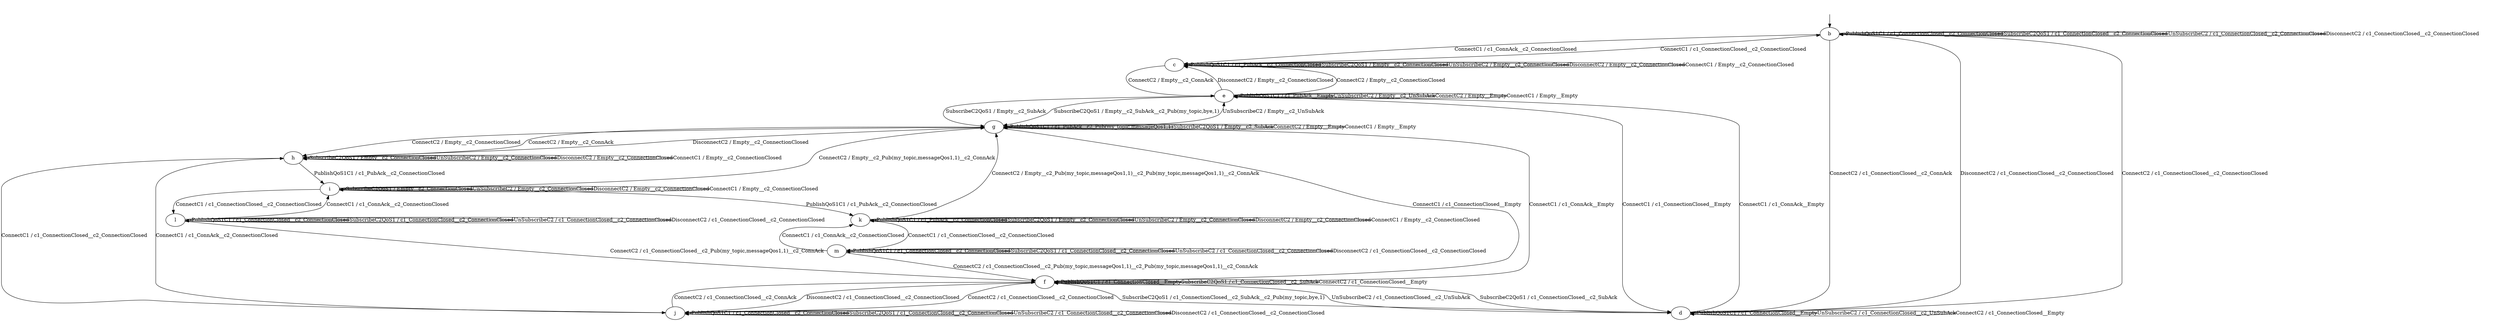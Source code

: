 digraph "" {
	graph [configurations="ActiveMQ|emqtt|hbmqtt"];
	node [label="\N"];
	__start0	[feature=True,
		label="",
		shape=none];
	b	[feature=True];
	__start0 -> b	[key=0];
	b -> b	[key=0,
		feature="ActiveMQ|emqtt|hbmqtt",
		label="PublishQoS1C1 / c1_ConnectionClosed__c2_ConnectionClosed"];
	b -> b	[key=1,
		feature="ActiveMQ|emqtt|hbmqtt",
		label="SubscribeC2QoS1 / c1_ConnectionClosed__c2_ConnectionClosed"];
	b -> b	[key=2,
		feature="ActiveMQ|emqtt|hbmqtt",
		label="UnSubscribeC2 / c1_ConnectionClosed__c2_ConnectionClosed"];
	b -> b	[key=3,
		feature="ActiveMQ|emqtt|hbmqtt",
		label="DisconnectC2 / c1_ConnectionClosed__c2_ConnectionClosed"];
	c	[feature="ActiveMQ|emqtt|hbmqtt"];
	b -> c	[key=0,
		feature="ActiveMQ|emqtt|hbmqtt",
		label="ConnectC1 / c1_ConnAck__c2_ConnectionClosed"];
	d	[feature="ActiveMQ|emqtt|hbmqtt"];
	b -> d	[key=0,
		feature="ActiveMQ|emqtt|hbmqtt",
		label="ConnectC2 / c1_ConnectionClosed__c2_ConnAck"];
	c -> b	[key=0,
		feature="ActiveMQ|emqtt",
		label="ConnectC1 / c1_ConnectionClosed__c2_ConnectionClosed"];
	c -> c	[key=0,
		feature="ActiveMQ|emqtt|hbmqtt",
		label="PublishQoS1C1 / c1_PubAck__c2_ConnectionClosed"];
	c -> c	[key=1,
		feature="ActiveMQ|emqtt|hbmqtt",
		label="SubscribeC2QoS1 / Empty__c2_ConnectionClosed"];
	c -> c	[key=2,
		feature="ActiveMQ|emqtt|hbmqtt",
		label="UnSubscribeC2 / Empty__c2_ConnectionClosed"];
	c -> c	[key=3,
		feature="ActiveMQ|emqtt|hbmqtt",
		label="DisconnectC2 / Empty__c2_ConnectionClosed"];
	c -> c	[key=4,
		feature=hbmqtt,
		label="ConnectC1 / Empty__c2_ConnectionClosed"];
	e	[feature="ActiveMQ|emqtt|hbmqtt"];
	c -> e	[key=0,
		feature="ActiveMQ|emqtt|hbmqtt",
		label="ConnectC2 / Empty__c2_ConnAck"];
	d -> b	[key=0,
		feature="ActiveMQ|emqtt|hbmqtt",
		label="DisconnectC2 / c1_ConnectionClosed__c2_ConnectionClosed"];
	d -> b	[key=1,
		feature="ActiveMQ|emqtt",
		label="ConnectC2 / c1_ConnectionClosed__c2_ConnectionClosed"];
	d -> d	[key=0,
		feature="ActiveMQ|emqtt|hbmqtt",
		label="PublishQoS1C1 / c1_ConnectionClosed__Empty"];
	d -> d	[key=1,
		feature="ActiveMQ|emqtt|hbmqtt",
		label="UnSubscribeC2 / c1_ConnectionClosed__c2_UnSubAck"];
	d -> d	[key=2,
		feature=hbmqtt,
		label="ConnectC2 / c1_ConnectionClosed__Empty"];
	d -> e	[key=0,
		feature="ActiveMQ|emqtt|hbmqtt",
		label="ConnectC1 / c1_ConnAck__Empty"];
	f	[feature="ActiveMQ|emqtt|hbmqtt"];
	d -> f	[key=0,
		feature="ActiveMQ|hbmqtt",
		label="SubscribeC2QoS1 / c1_ConnectionClosed__c2_SubAck"];
	d -> f	[key=1,
		feature=emqtt,
		label="SubscribeC2QoS1 / c1_ConnectionClosed__c2_SubAck__c2_Pub(my_topic,bye,1)"];
	e -> c	[key=0,
		feature="ActiveMQ|emqtt|hbmqtt",
		label="DisconnectC2 / Empty__c2_ConnectionClosed"];
	e -> c	[key=1,
		feature="ActiveMQ|emqtt",
		label="ConnectC2 / Empty__c2_ConnectionClosed"];
	e -> d	[key=0,
		feature="ActiveMQ|emqtt",
		label="ConnectC1 / c1_ConnectionClosed__Empty"];
	e -> e	[key=0,
		feature="ActiveMQ|emqtt|hbmqtt",
		label="PublishQoS1C1 / c1_PubAck__Empty"];
	e -> e	[key=1,
		feature="ActiveMQ|emqtt|hbmqtt",
		label="UnSubscribeC2 / Empty__c2_UnSubAck"];
	e -> e	[key=2,
		feature=hbmqtt,
		label="ConnectC2 / Empty__Empty"];
	e -> e	[key=3,
		feature=hbmqtt,
		label="ConnectC1 / Empty__Empty"];
	g	[feature="ActiveMQ|emqtt|hbmqtt"];
	e -> g	[key=0,
		feature="ActiveMQ|hbmqtt",
		label="SubscribeC2QoS1 / Empty__c2_SubAck"];
	e -> g	[key=1,
		feature=emqtt,
		label="SubscribeC2QoS1 / Empty__c2_SubAck__c2_Pub(my_topic,bye,1)"];
	f -> d	[key=0,
		feature="ActiveMQ|emqtt|hbmqtt",
		label="UnSubscribeC2 / c1_ConnectionClosed__c2_UnSubAck"];
	f -> f	[key=0,
		feature="ActiveMQ|emqtt|hbmqtt",
		label="PublishQoS1C1 / c1_ConnectionClosed__Empty"];
	f -> f	[key=1,
		feature="ActiveMQ|emqtt|hbmqtt",
		label="SubscribeC2QoS1 / c1_ConnectionClosed__c2_SubAck"];
	f -> f	[key=2,
		feature=hbmqtt,
		label="ConnectC2 / c1_ConnectionClosed__Empty"];
	f -> g	[key=0,
		feature="ActiveMQ|emqtt|hbmqtt",
		label="ConnectC1 / c1_ConnAck__Empty"];
	j	[feature="ActiveMQ|emqtt|hbmqtt"];
	f -> j	[key=0,
		feature="ActiveMQ|emqtt|hbmqtt",
		label="DisconnectC2 / c1_ConnectionClosed__c2_ConnectionClosed"];
	f -> j	[key=1,
		feature="ActiveMQ|emqtt",
		label="ConnectC2 / c1_ConnectionClosed__c2_ConnectionClosed"];
	g -> e	[key=0,
		feature="ActiveMQ|emqtt|hbmqtt",
		label="UnSubscribeC2 / Empty__c2_UnSubAck"];
	g -> f	[key=0,
		feature="ActiveMQ|emqtt",
		label="ConnectC1 / c1_ConnectionClosed__Empty"];
	g -> g	[key=0,
		feature="ActiveMQ|emqtt|hbmqtt",
		label="PublishQoS1C1 / c1_PubAck__c2_Pub(my_topic,messageQos1,1)"];
	g -> g	[key=1,
		feature="ActiveMQ|emqtt|hbmqtt",
		label="SubscribeC2QoS1 / Empty__c2_SubAck"];
	g -> g	[key=2,
		feature=hbmqtt,
		label="ConnectC2 / Empty__Empty"];
	g -> g	[key=3,
		feature=hbmqtt,
		label="ConnectC1 / Empty__Empty"];
	h	[feature="ActiveMQ|emqtt|hbmqtt"];
	g -> h	[key=0,
		feature="ActiveMQ|emqtt|hbmqtt",
		label="DisconnectC2 / Empty__c2_ConnectionClosed"];
	g -> h	[key=1,
		feature="ActiveMQ|emqtt",
		label="ConnectC2 / Empty__c2_ConnectionClosed"];
	h -> g	[key=0,
		feature="ActiveMQ|emqtt|hbmqtt",
		label="ConnectC2 / Empty__c2_ConnAck"];
	h -> h	[key=0,
		feature="ActiveMQ|emqtt|hbmqtt",
		label="SubscribeC2QoS1 / Empty__c2_ConnectionClosed"];
	h -> h	[key=1,
		feature="ActiveMQ|emqtt|hbmqtt",
		label="UnSubscribeC2 / Empty__c2_ConnectionClosed"];
	h -> h	[key=2,
		feature="ActiveMQ|emqtt|hbmqtt",
		label="DisconnectC2 / Empty__c2_ConnectionClosed"];
	h -> h	[key=3,
		feature=hbmqtt,
		label="ConnectC1 / Empty__c2_ConnectionClosed"];
	i	[feature="ActiveMQ|emqtt|hbmqtt"];
	h -> i	[key=0,
		feature="ActiveMQ|emqtt|hbmqtt",
		label="PublishQoS1C1 / c1_PubAck__c2_ConnectionClosed"];
	h -> j	[key=0,
		feature="ActiveMQ|emqtt",
		label="ConnectC1 / c1_ConnectionClosed__c2_ConnectionClosed"];
	i -> g	[key=0,
		feature="ActiveMQ|emqtt|hbmqtt",
		label="ConnectC2 / Empty__c2_Pub(my_topic,messageQos1,1)__c2_ConnAck"];
	i -> i	[key=0,
		feature="ActiveMQ|emqtt|hbmqtt",
		label="SubscribeC2QoS1 / Empty__c2_ConnectionClosed"];
	i -> i	[key=1,
		feature="ActiveMQ|emqtt|hbmqtt",
		label="UnSubscribeC2 / Empty__c2_ConnectionClosed"];
	i -> i	[key=2,
		feature="ActiveMQ|emqtt|hbmqtt",
		label="DisconnectC2 / Empty__c2_ConnectionClosed"];
	i -> i	[key=3,
		feature=hbmqtt,
		label="ConnectC1 / Empty__c2_ConnectionClosed"];
	k	[feature="ActiveMQ|emqtt|hbmqtt"];
	i -> k	[key=0,
		feature="ActiveMQ|emqtt|hbmqtt",
		label="PublishQoS1C1 / c1_PubAck__c2_ConnectionClosed"];
	l	[feature="ActiveMQ|emqtt"];
	i -> l	[key=0,
		feature="ActiveMQ|emqtt",
		label="ConnectC1 / c1_ConnectionClosed__c2_ConnectionClosed"];
	j -> f	[key=0,
		feature="ActiveMQ|emqtt|hbmqtt",
		label="ConnectC2 / c1_ConnectionClosed__c2_ConnAck"];
	j -> h	[key=0,
		feature="ActiveMQ|emqtt|hbmqtt",
		label="ConnectC1 / c1_ConnAck__c2_ConnectionClosed"];
	j -> j	[key=0,
		feature="ActiveMQ|emqtt|hbmqtt",
		label="PublishQoS1C1 / c1_ConnectionClosed__c2_ConnectionClosed"];
	j -> j	[key=1,
		feature="ActiveMQ|emqtt|hbmqtt",
		label="SubscribeC2QoS1 / c1_ConnectionClosed__c2_ConnectionClosed"];
	j -> j	[key=2,
		feature="ActiveMQ|emqtt|hbmqtt",
		label="UnSubscribeC2 / c1_ConnectionClosed__c2_ConnectionClosed"];
	j -> j	[key=3,
		feature="ActiveMQ|emqtt|hbmqtt",
		label="DisconnectC2 / c1_ConnectionClosed__c2_ConnectionClosed"];
	k -> g	[key=0,
		feature="ActiveMQ|emqtt|hbmqtt",
		label="ConnectC2 / Empty__c2_Pub(my_topic,messageQos1,1)__c2_Pub(my_topic,messageQos1,1)__c2_ConnAck"];
	k -> k	[key=0,
		feature="ActiveMQ|emqtt|hbmqtt",
		label="PublishQoS1C1 / c1_PubAck__c2_ConnectionClosed"];
	k -> k	[key=1,
		feature="ActiveMQ|emqtt|hbmqtt",
		label="SubscribeC2QoS1 / Empty__c2_ConnectionClosed"];
	k -> k	[key=2,
		feature="ActiveMQ|emqtt|hbmqtt",
		label="UnSubscribeC2 / Empty__c2_ConnectionClosed"];
	k -> k	[key=3,
		feature="ActiveMQ|emqtt|hbmqtt",
		label="DisconnectC2 / Empty__c2_ConnectionClosed"];
	k -> k	[key=4,
		feature=hbmqtt,
		label="ConnectC1 / Empty__c2_ConnectionClosed"];
	m	[feature="ActiveMQ|emqtt"];
	k -> m	[key=0,
		feature="ActiveMQ|emqtt",
		label="ConnectC1 / c1_ConnectionClosed__c2_ConnectionClosed"];
	l -> f	[key=0,
		feature="ActiveMQ|emqtt",
		label="ConnectC2 / c1_ConnectionClosed__c2_Pub(my_topic,messageQos1,1)__c2_ConnAck"];
	l -> i	[key=0,
		feature="ActiveMQ|emqtt",
		label="ConnectC1 / c1_ConnAck__c2_ConnectionClosed"];
	l -> l	[key=0,
		feature="ActiveMQ|emqtt",
		label="PublishQoS1C1 / c1_ConnectionClosed__c2_ConnectionClosed"];
	l -> l	[key=1,
		feature="ActiveMQ|emqtt",
		label="SubscribeC2QoS1 / c1_ConnectionClosed__c2_ConnectionClosed"];
	l -> l	[key=2,
		feature="ActiveMQ|emqtt",
		label="UnSubscribeC2 / c1_ConnectionClosed__c2_ConnectionClosed"];
	l -> l	[key=3,
		feature="ActiveMQ|emqtt",
		label="DisconnectC2 / c1_ConnectionClosed__c2_ConnectionClosed"];
	m -> f	[key=0,
		feature="ActiveMQ|emqtt",
		label="ConnectC2 / c1_ConnectionClosed__c2_Pub(my_topic,messageQos1,1)__c2_Pub(my_topic,messageQos1,1)__c2_ConnAck"];
	m -> k	[key=0,
		feature="ActiveMQ|emqtt",
		label="ConnectC1 / c1_ConnAck__c2_ConnectionClosed"];
	m -> m	[key=0,
		feature="ActiveMQ|emqtt",
		label="PublishQoS1C1 / c1_ConnectionClosed__c2_ConnectionClosed"];
	m -> m	[key=1,
		feature="ActiveMQ|emqtt",
		label="SubscribeC2QoS1 / c1_ConnectionClosed__c2_ConnectionClosed"];
	m -> m	[key=2,
		feature="ActiveMQ|emqtt",
		label="UnSubscribeC2 / c1_ConnectionClosed__c2_ConnectionClosed"];
	m -> m	[key=3,
		feature="ActiveMQ|emqtt",
		label="DisconnectC2 / c1_ConnectionClosed__c2_ConnectionClosed"];
}
